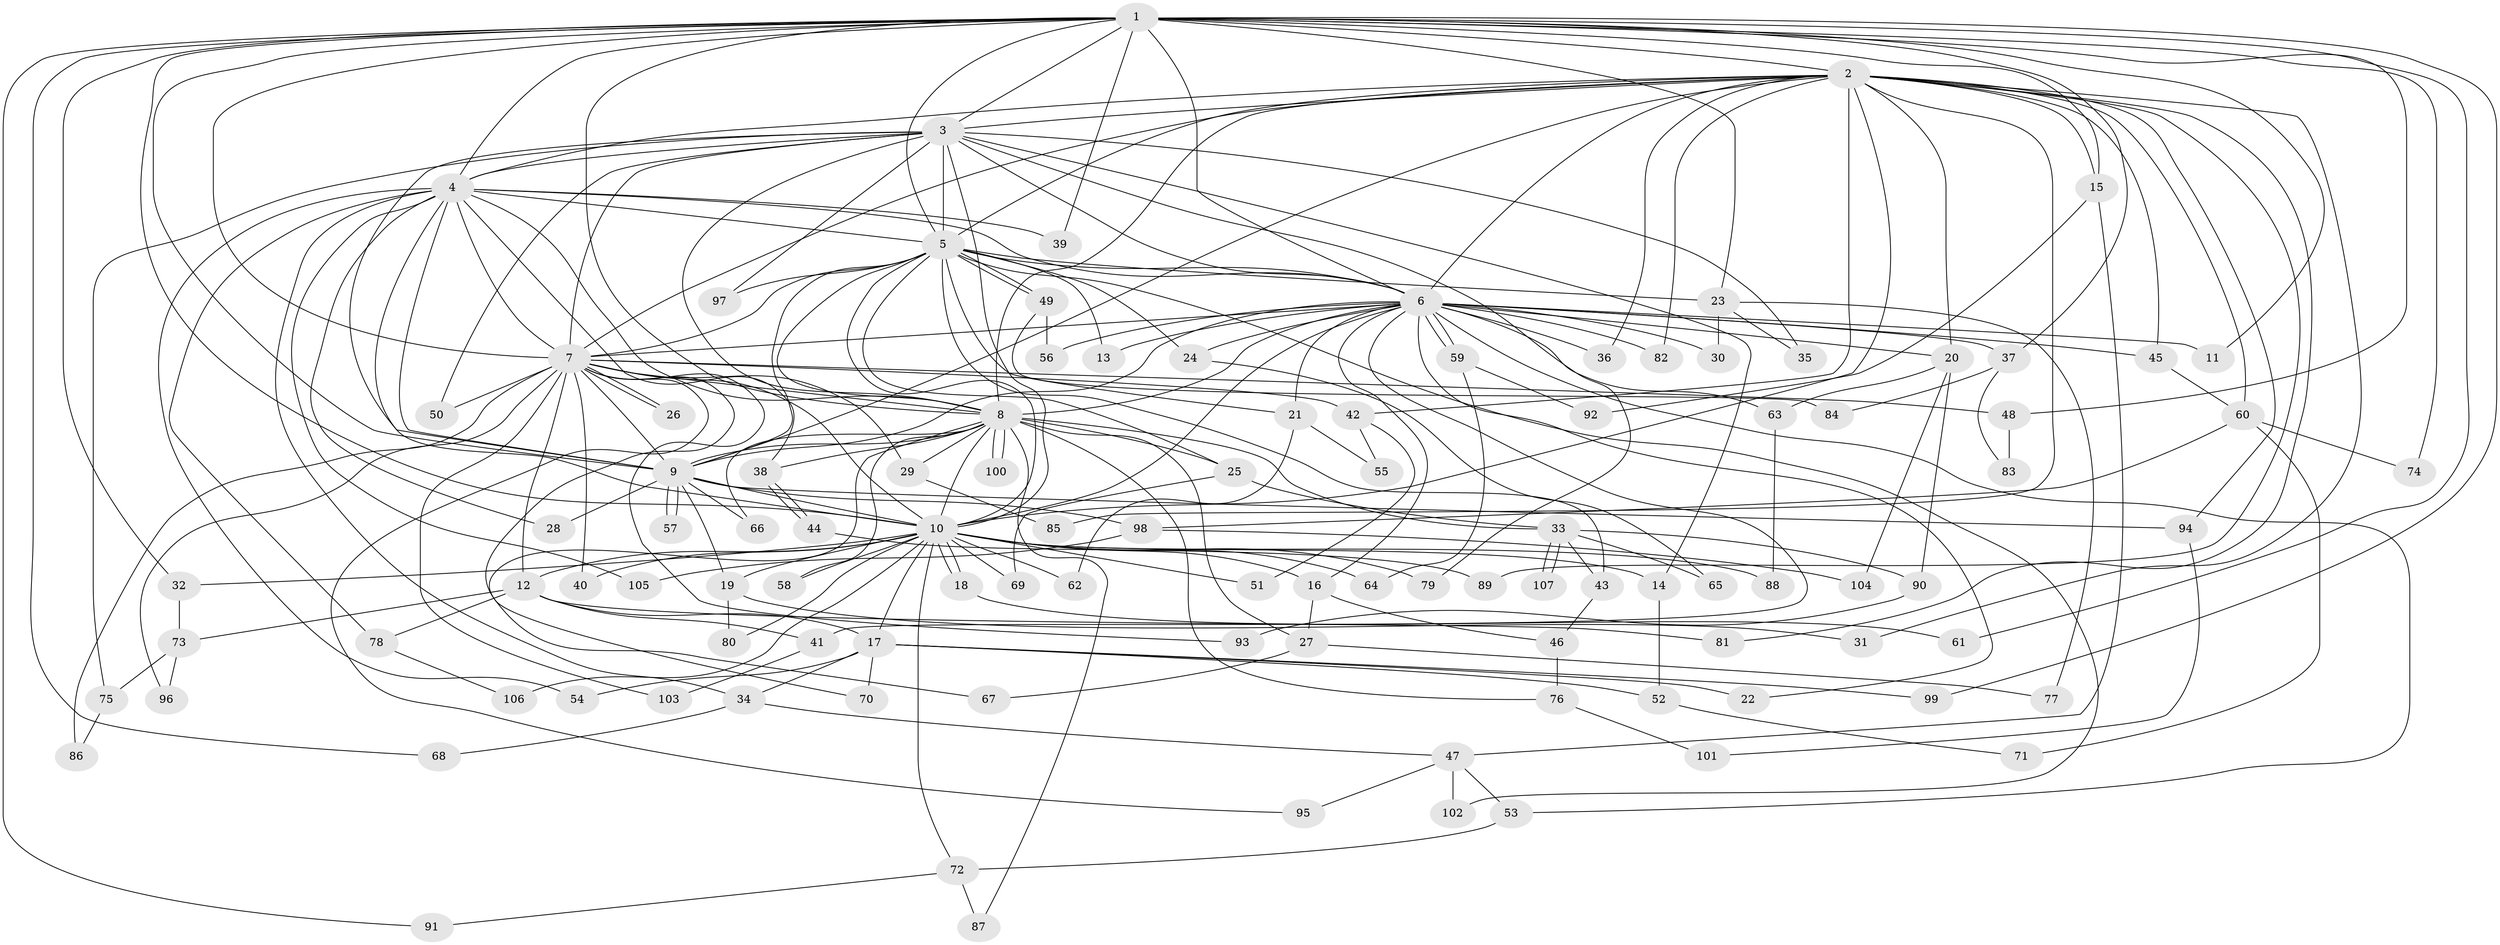// Generated by graph-tools (version 1.1) at 2025/34/03/09/25 02:34:57]
// undirected, 107 vertices, 239 edges
graph export_dot {
graph [start="1"]
  node [color=gray90,style=filled];
  1;
  2;
  3;
  4;
  5;
  6;
  7;
  8;
  9;
  10;
  11;
  12;
  13;
  14;
  15;
  16;
  17;
  18;
  19;
  20;
  21;
  22;
  23;
  24;
  25;
  26;
  27;
  28;
  29;
  30;
  31;
  32;
  33;
  34;
  35;
  36;
  37;
  38;
  39;
  40;
  41;
  42;
  43;
  44;
  45;
  46;
  47;
  48;
  49;
  50;
  51;
  52;
  53;
  54;
  55;
  56;
  57;
  58;
  59;
  60;
  61;
  62;
  63;
  64;
  65;
  66;
  67;
  68;
  69;
  70;
  71;
  72;
  73;
  74;
  75;
  76;
  77;
  78;
  79;
  80;
  81;
  82;
  83;
  84;
  85;
  86;
  87;
  88;
  89;
  90;
  91;
  92;
  93;
  94;
  95;
  96;
  97;
  98;
  99;
  100;
  101;
  102;
  103;
  104;
  105;
  106;
  107;
  1 -- 2;
  1 -- 3;
  1 -- 4;
  1 -- 5;
  1 -- 6;
  1 -- 7;
  1 -- 8;
  1 -- 9;
  1 -- 10;
  1 -- 11;
  1 -- 15;
  1 -- 23;
  1 -- 32;
  1 -- 37;
  1 -- 39;
  1 -- 48;
  1 -- 61;
  1 -- 68;
  1 -- 74;
  1 -- 91;
  1 -- 99;
  2 -- 3;
  2 -- 4;
  2 -- 5;
  2 -- 6;
  2 -- 7;
  2 -- 8;
  2 -- 9;
  2 -- 10;
  2 -- 15;
  2 -- 20;
  2 -- 31;
  2 -- 36;
  2 -- 42;
  2 -- 45;
  2 -- 60;
  2 -- 81;
  2 -- 82;
  2 -- 85;
  2 -- 89;
  2 -- 94;
  3 -- 4;
  3 -- 5;
  3 -- 6;
  3 -- 7;
  3 -- 8;
  3 -- 9;
  3 -- 10;
  3 -- 14;
  3 -- 35;
  3 -- 50;
  3 -- 75;
  3 -- 79;
  3 -- 97;
  4 -- 5;
  4 -- 6;
  4 -- 7;
  4 -- 8;
  4 -- 9;
  4 -- 10;
  4 -- 28;
  4 -- 34;
  4 -- 38;
  4 -- 39;
  4 -- 54;
  4 -- 78;
  4 -- 105;
  5 -- 6;
  5 -- 7;
  5 -- 8;
  5 -- 9;
  5 -- 10;
  5 -- 13;
  5 -- 21;
  5 -- 23;
  5 -- 24;
  5 -- 25;
  5 -- 43;
  5 -- 49;
  5 -- 49;
  5 -- 97;
  5 -- 102;
  6 -- 7;
  6 -- 8;
  6 -- 9;
  6 -- 10;
  6 -- 11;
  6 -- 13;
  6 -- 16;
  6 -- 20;
  6 -- 21;
  6 -- 22;
  6 -- 24;
  6 -- 30;
  6 -- 36;
  6 -- 37;
  6 -- 41;
  6 -- 45;
  6 -- 53;
  6 -- 56;
  6 -- 59;
  6 -- 59;
  6 -- 63;
  6 -- 82;
  7 -- 8;
  7 -- 9;
  7 -- 10;
  7 -- 12;
  7 -- 26;
  7 -- 26;
  7 -- 29;
  7 -- 40;
  7 -- 42;
  7 -- 48;
  7 -- 50;
  7 -- 67;
  7 -- 86;
  7 -- 93;
  7 -- 95;
  7 -- 96;
  7 -- 103;
  8 -- 9;
  8 -- 10;
  8 -- 25;
  8 -- 27;
  8 -- 29;
  8 -- 33;
  8 -- 38;
  8 -- 58;
  8 -- 66;
  8 -- 70;
  8 -- 76;
  8 -- 87;
  8 -- 100;
  8 -- 100;
  9 -- 10;
  9 -- 19;
  9 -- 28;
  9 -- 57;
  9 -- 57;
  9 -- 66;
  9 -- 94;
  9 -- 98;
  10 -- 12;
  10 -- 14;
  10 -- 16;
  10 -- 17;
  10 -- 18;
  10 -- 18;
  10 -- 19;
  10 -- 32;
  10 -- 40;
  10 -- 51;
  10 -- 58;
  10 -- 62;
  10 -- 64;
  10 -- 69;
  10 -- 72;
  10 -- 79;
  10 -- 80;
  10 -- 88;
  10 -- 106;
  12 -- 17;
  12 -- 41;
  12 -- 73;
  12 -- 78;
  12 -- 81;
  14 -- 52;
  15 -- 47;
  15 -- 92;
  16 -- 27;
  16 -- 46;
  17 -- 22;
  17 -- 34;
  17 -- 52;
  17 -- 54;
  17 -- 70;
  17 -- 99;
  18 -- 61;
  19 -- 31;
  19 -- 80;
  20 -- 63;
  20 -- 90;
  20 -- 104;
  21 -- 55;
  21 -- 62;
  23 -- 30;
  23 -- 35;
  23 -- 77;
  24 -- 65;
  25 -- 33;
  25 -- 69;
  27 -- 67;
  27 -- 77;
  29 -- 85;
  32 -- 73;
  33 -- 43;
  33 -- 65;
  33 -- 90;
  33 -- 107;
  33 -- 107;
  34 -- 47;
  34 -- 68;
  37 -- 83;
  37 -- 84;
  38 -- 44;
  38 -- 44;
  41 -- 103;
  42 -- 51;
  42 -- 55;
  43 -- 46;
  44 -- 89;
  45 -- 60;
  46 -- 76;
  47 -- 53;
  47 -- 95;
  47 -- 102;
  48 -- 83;
  49 -- 56;
  49 -- 84;
  52 -- 71;
  53 -- 72;
  59 -- 64;
  59 -- 92;
  60 -- 71;
  60 -- 74;
  60 -- 98;
  63 -- 88;
  72 -- 87;
  72 -- 91;
  73 -- 75;
  73 -- 96;
  75 -- 86;
  76 -- 101;
  78 -- 106;
  90 -- 93;
  94 -- 101;
  98 -- 104;
  98 -- 105;
}
